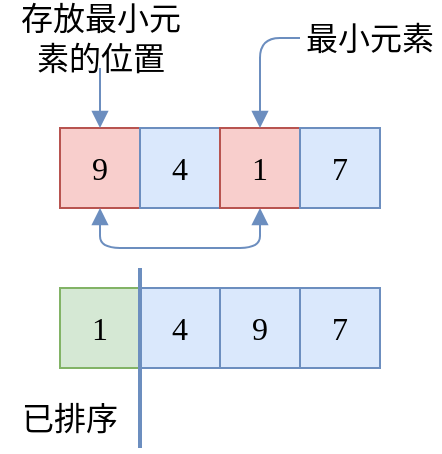 <mxfile version="24.2.5" type="device">
  <diagram name="Page-1" id="LznCcgv3BS2J9Vq8wZ48">
    <mxGraphModel dx="1434" dy="835" grid="1" gridSize="10" guides="1" tooltips="1" connect="1" arrows="1" fold="1" page="1" pageScale="1" pageWidth="850" pageHeight="1100" math="0" shadow="0">
      <root>
        <mxCell id="2uTVPKC6mBXRzxm8aPr7-0" />
        <mxCell id="2uTVPKC6mBXRzxm8aPr7-1" parent="2uTVPKC6mBXRzxm8aPr7-0" />
        <mxCell id="Btw7lg7nnHDqA9ZqbLAq-6" style="edgeStyle=orthogonalEdgeStyle;rounded=1;orthogonalLoop=1;jettySize=auto;html=1;shadow=0;strokeColor=#6c8ebf;strokeWidth=1;fontFamily=Ubuntu;fontSize=14;fontStyle=0;endArrow=block;endFill=1;fillColor=#dae8fc;entryX=0.5;entryY=1;entryDx=0;entryDy=0;exitX=0.5;exitY=1;exitDx=0;exitDy=0;startArrow=block;startFill=1;" parent="2uTVPKC6mBXRzxm8aPr7-1" edge="1">
          <mxGeometry relative="1" as="geometry">
            <mxPoint x="260" y="360" as="targetPoint" />
          </mxGeometry>
        </mxCell>
        <mxCell id="Btw7lg7nnHDqA9ZqbLAq-7" value="9" style="rounded=0;whiteSpace=wrap;html=1;shadow=0;strokeColor=#b85450;strokeWidth=1;fontFamily=Ubuntu;fontSize=16;fontStyle=0;fillColor=#f8cecc;" parent="2uTVPKC6mBXRzxm8aPr7-1" vertex="1">
          <mxGeometry x="200" y="280" width="40" height="40" as="geometry" />
        </mxCell>
        <mxCell id="Btw7lg7nnHDqA9ZqbLAq-8" value="4" style="rounded=0;whiteSpace=wrap;html=1;shadow=0;strokeColor=#6c8ebf;strokeWidth=1;fontFamily=Ubuntu;fontSize=16;fontStyle=0;fillColor=#dae8fc;" parent="2uTVPKC6mBXRzxm8aPr7-1" vertex="1">
          <mxGeometry x="240" y="280" width="40" height="40" as="geometry" />
        </mxCell>
        <mxCell id="e4W8pLtJ2t4936tq6y5H-0" style="edgeStyle=orthogonalEdgeStyle;rounded=1;orthogonalLoop=1;jettySize=auto;html=1;entryX=0.5;entryY=1;entryDx=0;entryDy=0;shadow=0;strokeColor=#6c8ebf;strokeWidth=1;fontFamily=Ubuntu;fontSize=14;fontStyle=0;endArrow=block;endFill=1;fillColor=#dae8fc;exitX=0.5;exitY=1;exitDx=0;exitDy=0;startArrow=block;startFill=1;" edge="1" parent="2uTVPKC6mBXRzxm8aPr7-1" source="Btw7lg7nnHDqA9ZqbLAq-10" target="Btw7lg7nnHDqA9ZqbLAq-7">
          <mxGeometry relative="1" as="geometry" />
        </mxCell>
        <mxCell id="Btw7lg7nnHDqA9ZqbLAq-10" value="1" style="rounded=0;whiteSpace=wrap;html=1;shadow=0;strokeColor=#b85450;strokeWidth=1;fontFamily=Ubuntu;fontSize=16;fontStyle=0;fillColor=#f8cecc;" parent="2uTVPKC6mBXRzxm8aPr7-1" vertex="1">
          <mxGeometry x="280" y="280" width="40" height="40" as="geometry" />
        </mxCell>
        <mxCell id="Btw7lg7nnHDqA9ZqbLAq-11" value="7" style="rounded=0;whiteSpace=wrap;html=1;shadow=0;strokeColor=#6c8ebf;strokeWidth=1;fontFamily=Ubuntu;fontSize=16;fontStyle=0;fillColor=#dae8fc;" parent="2uTVPKC6mBXRzxm8aPr7-1" vertex="1">
          <mxGeometry x="320" y="280" width="40" height="40" as="geometry" />
        </mxCell>
        <mxCell id="e4W8pLtJ2t4936tq6y5H-2" value="1" style="rounded=0;whiteSpace=wrap;html=1;shadow=0;strokeColor=#82b366;strokeWidth=1;fontFamily=Ubuntu;fontSize=16;fontStyle=0;fillColor=#d5e8d4;" vertex="1" parent="2uTVPKC6mBXRzxm8aPr7-1">
          <mxGeometry x="200" y="360" width="40" height="40" as="geometry" />
        </mxCell>
        <mxCell id="e4W8pLtJ2t4936tq6y5H-3" value="4" style="rounded=0;whiteSpace=wrap;html=1;shadow=0;strokeColor=#6c8ebf;strokeWidth=1;fontFamily=Ubuntu;fontSize=16;fontStyle=0;fillColor=#dae8fc;" vertex="1" parent="2uTVPKC6mBXRzxm8aPr7-1">
          <mxGeometry x="240" y="360" width="40" height="40" as="geometry" />
        </mxCell>
        <mxCell id="e4W8pLtJ2t4936tq6y5H-5" value="9" style="rounded=0;whiteSpace=wrap;html=1;shadow=0;strokeColor=#6c8ebf;strokeWidth=1;fontFamily=Ubuntu;fontSize=16;fontStyle=0;fillColor=#dae8fc;" vertex="1" parent="2uTVPKC6mBXRzxm8aPr7-1">
          <mxGeometry x="280" y="360" width="40" height="40" as="geometry" />
        </mxCell>
        <mxCell id="e4W8pLtJ2t4936tq6y5H-6" value="7" style="rounded=0;whiteSpace=wrap;html=1;shadow=0;strokeColor=#6c8ebf;strokeWidth=1;fontFamily=Ubuntu;fontSize=16;fontStyle=0;fillColor=#dae8fc;" vertex="1" parent="2uTVPKC6mBXRzxm8aPr7-1">
          <mxGeometry x="320" y="360" width="40" height="40" as="geometry" />
        </mxCell>
        <mxCell id="e4W8pLtJ2t4936tq6y5H-7" value="" style="endArrow=none;html=1;rounded=1;shadow=0;strokeColor=#6c8ebf;strokeWidth=2;fontFamily=Ubuntu;fontSize=14;fontStyle=0;fillColor=#dae8fc;" edge="1" parent="2uTVPKC6mBXRzxm8aPr7-1">
          <mxGeometry width="50" height="50" relative="1" as="geometry">
            <mxPoint x="240" y="440" as="sourcePoint" />
            <mxPoint x="240" y="350" as="targetPoint" />
          </mxGeometry>
        </mxCell>
        <mxCell id="e4W8pLtJ2t4936tq6y5H-9" style="edgeStyle=orthogonalEdgeStyle;rounded=1;orthogonalLoop=1;jettySize=auto;html=1;entryX=0.5;entryY=0;entryDx=0;entryDy=0;shadow=0;strokeColor=#6c8ebf;strokeWidth=1;fontFamily=Ubuntu;fontSize=14;fontStyle=0;endArrow=block;endFill=1;fillColor=#dae8fc;" edge="1" parent="2uTVPKC6mBXRzxm8aPr7-1" source="e4W8pLtJ2t4936tq6y5H-8" target="Btw7lg7nnHDqA9ZqbLAq-10">
          <mxGeometry relative="1" as="geometry">
            <Array as="points">
              <mxPoint x="300" y="260" />
              <mxPoint x="300" y="260" />
            </Array>
          </mxGeometry>
        </mxCell>
        <mxCell id="e4W8pLtJ2t4936tq6y5H-8" value="最小元素" style="text;html=1;align=center;verticalAlign=middle;whiteSpace=wrap;rounded=0;fontFamily=Ubuntu;fontSize=16;fontStyle=0;" vertex="1" parent="2uTVPKC6mBXRzxm8aPr7-1">
          <mxGeometry x="320" y="220" width="70" height="30" as="geometry" />
        </mxCell>
        <mxCell id="e4W8pLtJ2t4936tq6y5H-11" style="edgeStyle=orthogonalEdgeStyle;rounded=1;orthogonalLoop=1;jettySize=auto;html=1;entryX=0.5;entryY=0;entryDx=0;entryDy=0;shadow=0;strokeColor=#6c8ebf;strokeWidth=1;fontFamily=Ubuntu;fontSize=14;fontStyle=0;endArrow=block;endFill=1;fillColor=#dae8fc;" edge="1" parent="2uTVPKC6mBXRzxm8aPr7-1" source="e4W8pLtJ2t4936tq6y5H-10" target="Btw7lg7nnHDqA9ZqbLAq-7">
          <mxGeometry relative="1" as="geometry" />
        </mxCell>
        <mxCell id="e4W8pLtJ2t4936tq6y5H-10" value="存放最小元素的位置" style="text;html=1;align=center;verticalAlign=middle;whiteSpace=wrap;rounded=0;fontFamily=Ubuntu;fontSize=16;fontStyle=0;" vertex="1" parent="2uTVPKC6mBXRzxm8aPr7-1">
          <mxGeometry x="177.5" y="220" width="85" height="30" as="geometry" />
        </mxCell>
        <mxCell id="e4W8pLtJ2t4936tq6y5H-12" value="已排序" style="text;html=1;align=center;verticalAlign=middle;whiteSpace=wrap;rounded=0;fontFamily=Ubuntu;fontSize=16;fontStyle=0;" vertex="1" parent="2uTVPKC6mBXRzxm8aPr7-1">
          <mxGeometry x="170" y="410" width="70" height="30" as="geometry" />
        </mxCell>
      </root>
    </mxGraphModel>
  </diagram>
</mxfile>
